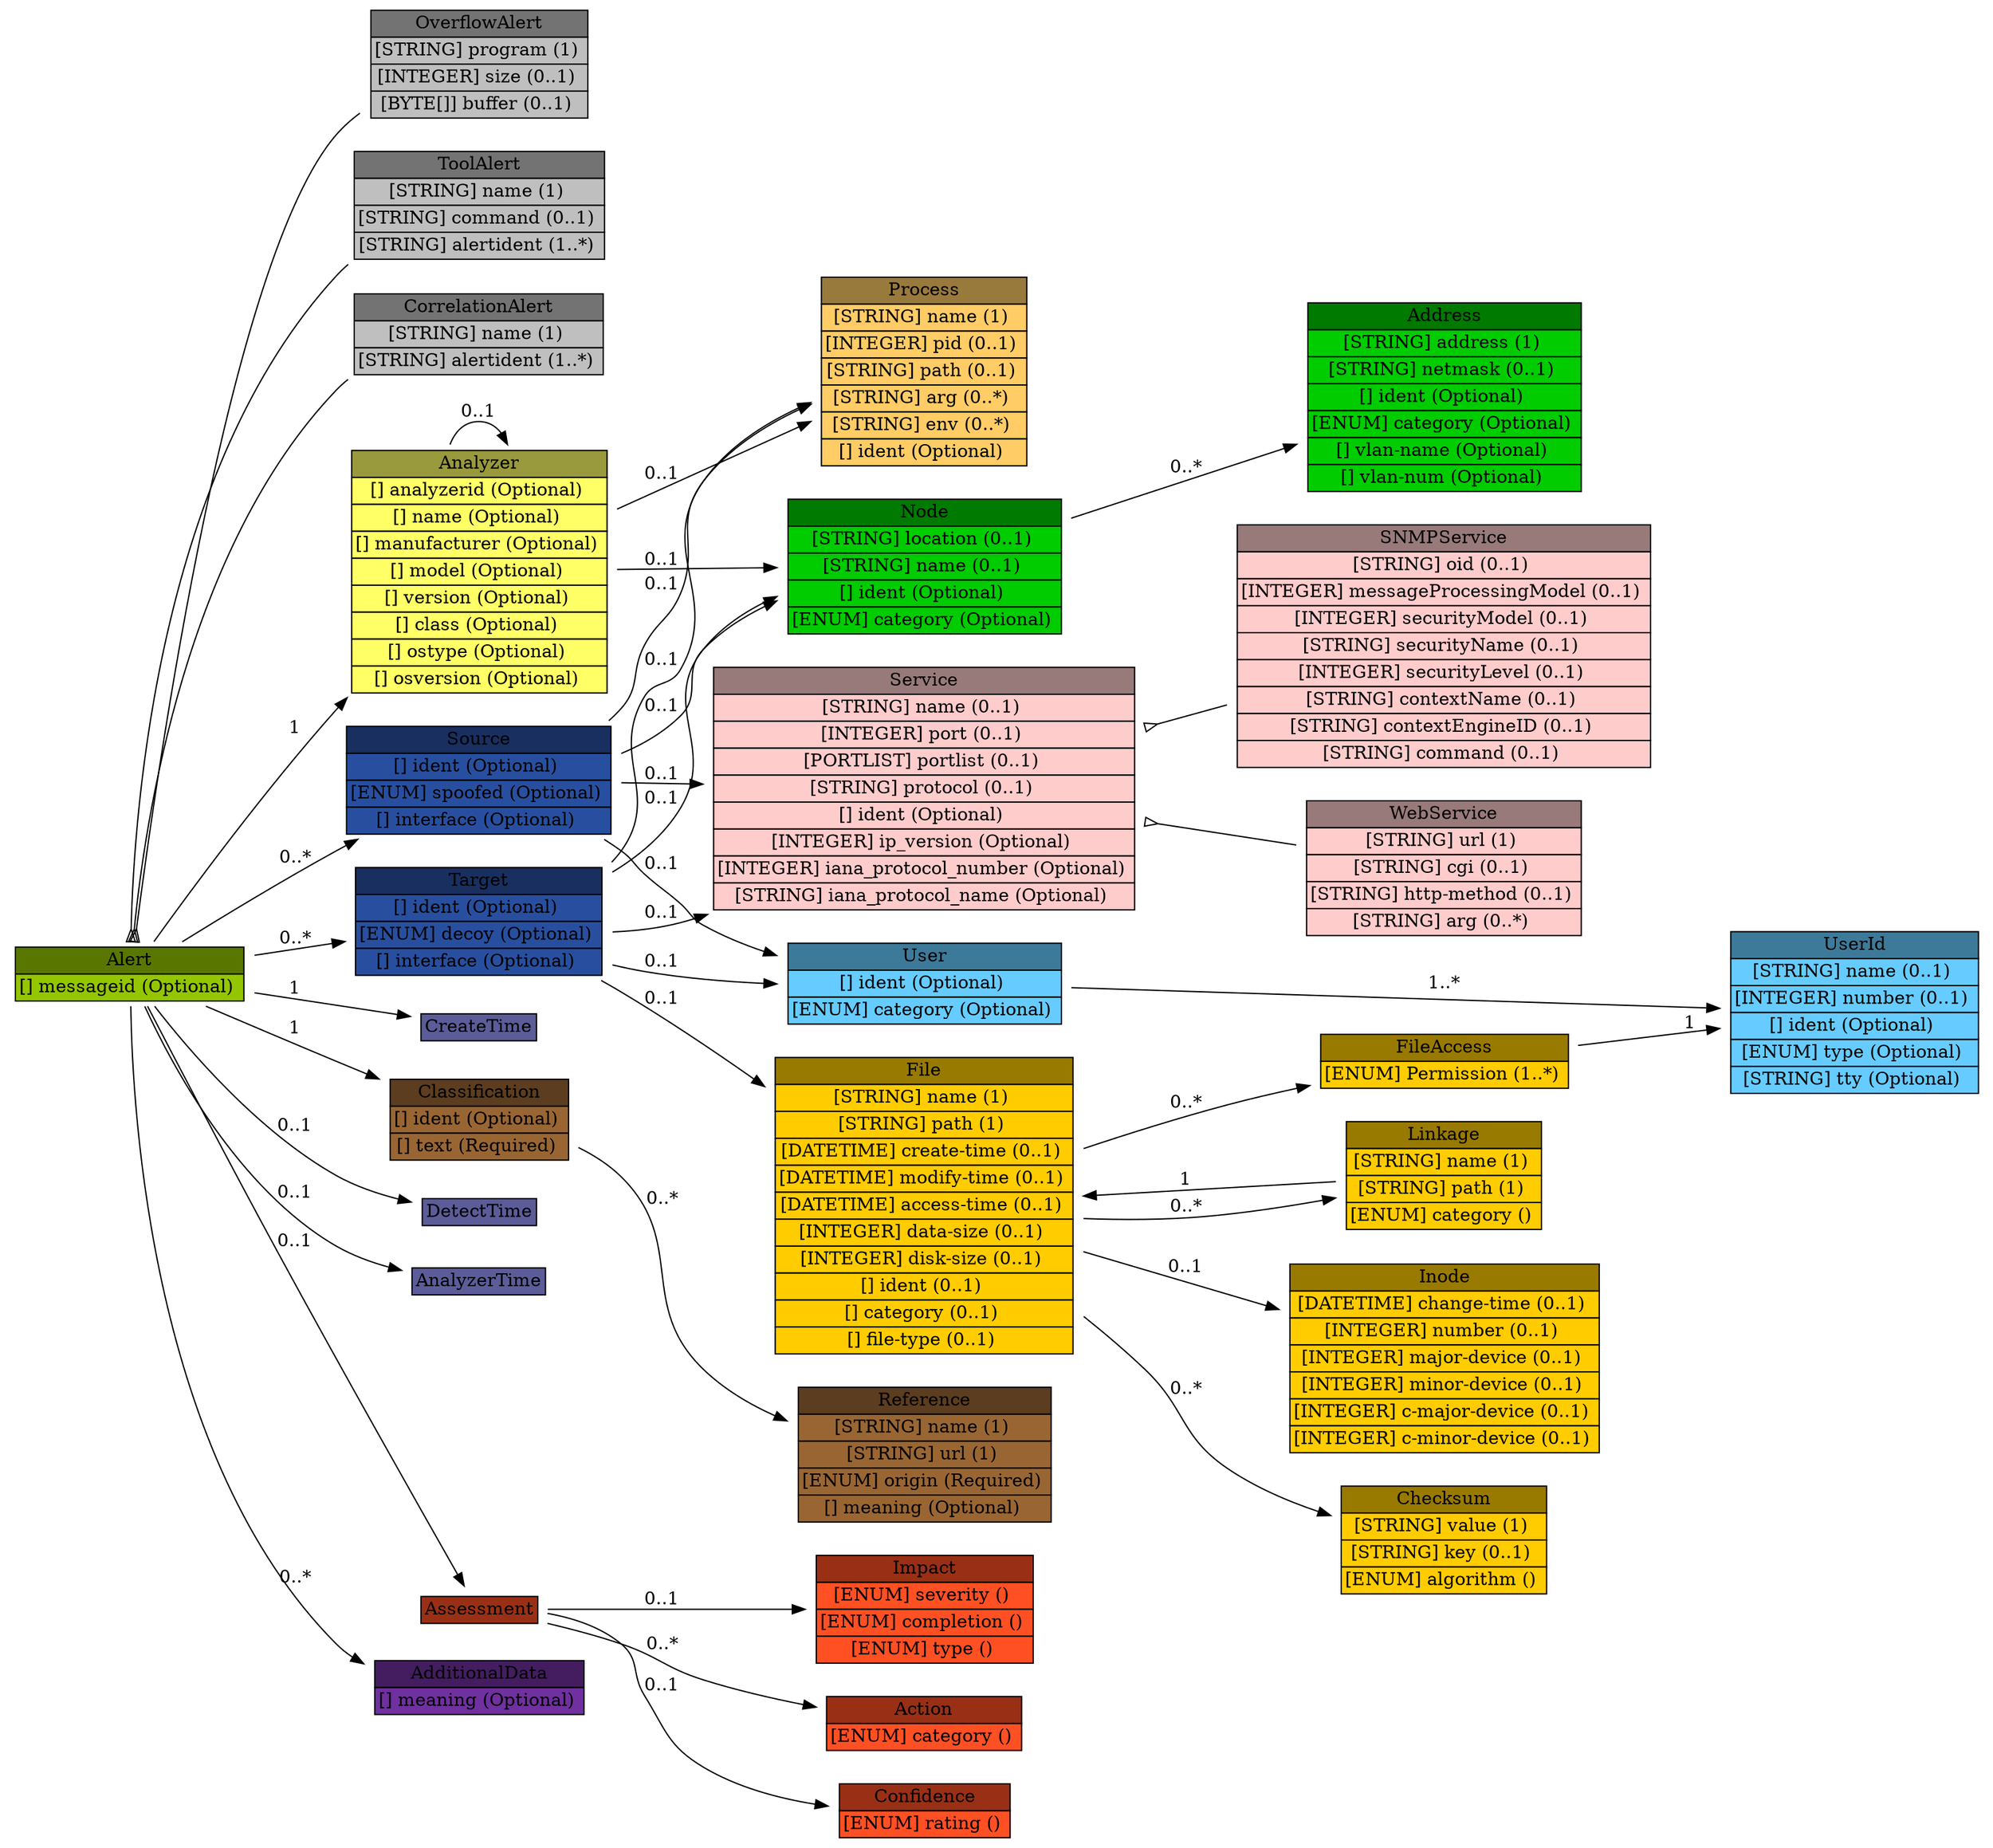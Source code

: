 digraph Alert {
	graph [rankdir=LR];
	node [label="\N"];
	graph [bb="0,0,1496,1376"];
	Alert [label=<<table BORDER="0" CELLBORDER="1" CELLSPACING="0"> <tr > <td BGCOLOR="#597700" HREF="#" TITLE="Generally, every time an analyzer detects an event that it has been configured to look for, it sends an Alert message to its manager(s). Depending on the analyzer, an Alert message may correspond to a single detected event or multiple detected events. Alerts occur asynchronously in response to outside events. ">Alert</td> </tr>" %<tr><td BGCOLOR="#94C600" HREF="#" TITLE="A unique identifier for the alert; see Section 3.2.9.">[] messageid (Optional) </td></tr>%</table>>, shape=plaintext, pos="94,637", width="2.6111", height="0.68056"];
	OverflowAlert [label=<<table BORDER="0" CELLBORDER="1" CELLSPACING="0"> <tr > <td BGCOLOR="#737373" HREF="#" TITLE="The OverflowAlert carries additional information related to buffer overflow attacks. It is intended to enable an analyzer to provide the details of the overflow attack itself. ">OverflowAlert</td> </tr>" %<tr><td BGCOLOR="#BFBFBF" HREF="#" TITLE="The program that the overflow attack attempted to run (NOTE: this is not the program that was attacked).">[STRING] program (1) </td></tr>%<tr><td BGCOLOR="#BFBFBF" HREF="#" TITLE="The size, in bytes, of the overflow (i.e., the number of bytes the attacker sent).">[INTEGER] size (0..1) </td></tr>%<tr><td BGCOLOR="#BFBFBF" HREF="#" TITLE="Some or all of the overflow data itself (dependent on how much the analyzer can capture).">[BYTE[]] buffer (0..1) </td></tr>%</table>>, shape=plaintext, pos="358,1332", width="2.4722", height="1.2361"];
	ToolAlert [label=<<table BORDER="0" CELLBORDER="1" CELLSPACING="0"> <tr > <td BGCOLOR="#737373" HREF="#" TITLE="The ToolAlert class carries additional information related to the use of attack tools or malevolent programs such as Trojan horses and can be used by the analyzer when it is able to identify these tools. It is intended to group one or more previously-sent alerts together, to say &quot;these alerts were all the result of someone using this tool&quot;. ">ToolAlert</td> </tr>" %<tr><td BGCOLOR="#BFBFBF" HREF="#" TITLE="The reason for grouping the alerts together, for example, the name of a particular tool.">[STRING] name (1) </td></tr>%<tr><td BGCOLOR="#BFBFBF" HREF="#" TITLE="The command or operation that the tool was asked to perform, for example, a BackOrifice ping.">[STRING] command (0..1) </td></tr>%<tr><td BGCOLOR="#BFBFBF" HREF="#" TITLE="The list of alert identifiers that are related to this alert.  Because alert identifiers are only unique across the alerts sent by a single analyzer, the optional &quot;analyzerid&quot; attribute of &quot;alertident&quot; should be used to identify the analyzer that a particular alert came from.  If the &quot;analyzerid&quot; is not provided, the alert is assumed to have come from the same analyzer that is sending the ToolAlert.">[STRING] alertident (1..*) </td></tr>%</table>>, shape=plaintext, pos="358,1226", width="2.8333", height="1.2361"];
	CorrelationAlert [label=<<table BORDER="0" CELLBORDER="1" CELLSPACING="0"> <tr > <td BGCOLOR="#737373" HREF="#" TITLE="The CorrelationAlert class carries additional information related to the correlation of alert information. It is intended to group one or more previously-sent alerts together, to say &quot;these alerts are all related&quot;. ">CorrelationAlert</td> </tr>" %<tr><td BGCOLOR="#BFBFBF" HREF="#" TITLE="The reason for grouping the alerts together, for example, a particular correlation method.">[STRING] name (1) </td></tr>%<tr><td BGCOLOR="#BFBFBF" HREF="#" TITLE="The list of alert identifiers that are related to this alert.  Because alert identifiers are only unique across the alerts sent by a single analyzer, the optional &quot;analyzerid&quot; attribute of &quot;alertident&quot; should be used to identify the analyzer that a particular alert came from.  If the &quot;analyzerid&quot; is not provided, the alert is assumed to have come from the same analyzer that is sending the CorrelationAlert.">[STRING] alertident (1..*) </td></tr>%</table>>, shape=plaintext, pos="358,1130", width="2.8333", height="0.95833"];
	Analyzer [label=<<table BORDER="0" CELLBORDER="1" CELLSPACING="0"> <tr > <td BGCOLOR="#99993d" HREF="#" TITLE="The Analyzer class identifies the analyzer from which the Alert or Heartbeat message originates. Only one analyzer may be encoded for each alert or heartbeat, and that MUST be the analyzer at which the alert or heartbeat originated. Although the IDMEF data model does not prevent the use of hierarchical intrusion detection systems (where alerts get relayed up the tree), it does not provide any way to record the identity of the &quot;relay&quot; analyzers along the path from the originating analyzer to the manager that ultimately receives the alert. ">Analyzer</td> </tr>" %<tr><td BGCOLOR="#FFFF66" HREF="#" TITLE="(but see below).  A unique identifier for the analyzer; see Section 3.2.9.">[] analyzerid (Optional) </td></tr>%<tr><td BGCOLOR="#FFFF66" HREF="#" TITLE="An explicit name for the analyzer that may be easier to understand than the analyzerid.">[] name (Optional) </td></tr>%<tr><td BGCOLOR="#FFFF66" HREF="#" TITLE="The manufacturer of the analyzer software and/or hardware.">[] manufacturer (Optional) </td></tr>%<tr><td BGCOLOR="#FFFF66" HREF="#" TITLE="The model name/number of the analyzer software and/or hardware.">[] model (Optional) </td></tr>%<tr><td BGCOLOR="#FFFF66" HREF="#" TITLE="The version number of the analyzer software and/or hardware.">[] version (Optional) </td></tr>%<tr><td BGCOLOR="#FFFF66" HREF="#" TITLE="The class of analyzer software and/or hardware.">[] class (Optional) </td></tr>%<tr><td BGCOLOR="#FFFF66" HREF="#" TITLE="Operating system name.  On POSIX 1003.1 compliant systems, this is the value returned in utsname.sysname by the uname() system call, or the output of the &quot;uname -s&quot; command.">[] ostype (Optional) </td></tr>%<tr><td BGCOLOR="#FFFF66" HREF="#" TITLE="Operating system version.  On POSIX 1003.1 compliant systems, this is the value returned in utsname.release by the uname() system call, or the output of the &quot;uname -r&quot; command.">[] osversion (Optional) </td></tr>%</table>>, shape=plaintext, pos="358,949", width="2.9167", height="2.625"];
	"Node" [label=<<table BORDER="0" CELLBORDER="1" CELLSPACING="0"> <tr > <td BGCOLOR="#007a00" HREF="#" TITLE="The Node class is used to identify hosts and other network devices (routers, switches, etc.). ">Node</td> </tr>" %<tr><td BGCOLOR="#00CC00" HREF="#" TITLE="The location of the equipment.">[STRING] location (0..1) </td></tr>%<tr><td BGCOLOR="#00CC00" HREF="#" TITLE="The name of the equipment.  This information MUST be provided if no Address information is given.">[STRING] name (0..1) </td></tr>%<tr><td BGCOLOR="#00CC00" HREF="#" TITLE="A unique identifier for the node; see Section 3.2.9.">[] ident (Optional) </td></tr>%<tr><td BGCOLOR="#00CC00" HREF="#" TITLE="The &quot;domain&quot; from which the name information was obtained, if relevant.  The permitted values for this attribute are shown in the table below.  The default value is &quot;unknown&quot;. (See also Section 10 for extensions to the table.)">[ENUM] category (Optional) </td></tr>%</table>>, shape=plaintext, pos="695,956", width="3.0278", height="1.5139"];
	Address [label=<<table BORDER="0" CELLBORDER="1" CELLSPACING="0"> <tr > <td BGCOLOR="#007a00" HREF="#" TITLE="The Address class is used to represent network, hardware, and application addresses. ">Address</td> </tr>" %<tr><td BGCOLOR="#00CC00" HREF="#" TITLE="The address information.  The format of this data is governed by the category attribute.">[STRING] address (1) </td></tr>%<tr><td BGCOLOR="#00CC00" HREF="#" TITLE="The network mask for the address, if appropriate.">[STRING] netmask (0..1) </td></tr>%<tr><td BGCOLOR="#00CC00" HREF="#" TITLE="A unique identifier for the address; see Section 3.2.9.">[] ident (Optional) </td></tr>%<tr><td BGCOLOR="#00CC00" HREF="#" TITLE="The type of address represented.  The permitted values for this attribute are shown below.  The default value is &quot;unknown&quot;.  (See also Section 10.)">[ENUM] category (Optional) </td></tr>%<tr><td BGCOLOR="#00CC00" HREF="#" TITLE="The name of the Virtual LAN to which the address belongs.">[] vlan-name (Optional) </td></tr>%<tr><td BGCOLOR="#00CC00" HREF="#" TITLE="The number of the Virtual LAN to which the address belongs.">[] vlan-num (Optional) </td></tr>%</table>>, shape=plaintext, pos="1087,1085", width="3.0278", height="2.0694"];
	Process [label=<<table BORDER="0" CELLBORDER="1" CELLSPACING="0"> <tr > <td BGCOLOR="#997a3d" HREF="#" TITLE="The Process class is used to describe processes being executed on sources, targets, and analyzers. ">Process</td> </tr>" %<tr><td BGCOLOR="#FFCC66" HREF="#" TITLE="The name of the program being executed. This is a short name; path and argument information are provided elsewhere.">[STRING] name (1) </td></tr>%<tr><td BGCOLOR="#FFCC66" HREF="#" TITLE="The process identifier of the process.">[INTEGER] pid (0..1) </td></tr>%<tr><td BGCOLOR="#FFCC66" HREF="#" TITLE="The full path of the program being executed.">[STRING] path (0..1) </td></tr>%<tr><td BGCOLOR="#FFCC66" HREF="#" TITLE="A command-line argument to the program. Multiple arguments may be specified (they are assumed to have occurred in the same order they are provided) with multiple uses of arg.">[STRING] arg (0..*) </td></tr>%<tr><td BGCOLOR="#FFCC66" HREF="#" TITLE="An environment string associated with the process; generally of the format &quot;VARIABLE=value&quot;.  Multiple environment strings may be specified with multiple uses of env.">[STRING] env (0..*) </td></tr>%<tr><td BGCOLOR="#FFCC66" HREF="#" TITLE="A unique identifier for the process; see Section 3.2.9.">[] ident (Optional) </td></tr>%</table>>, shape=plaintext, pos="695,1102", width="2.3611", height="2.0694"];
	CreateTime [label=<<table BORDER="0" CELLBORDER="1" CELLSPACING="0"> <tr > <td BGCOLOR="#5c5c99" HREF="#" TITLE="The CreateTime class is used to indicate the date and time the alert or heartbeat was created by the analyzer. ">CreateTime</td> </tr>" %</table>>, shape=plaintext, pos="358,607", width="1.4167", height="0.5"];
	Classification [label=<<table BORDER="0" CELLBORDER="1" CELLSPACING="0"> <tr > <td BGCOLOR="#5c3d1f" HREF="#" TITLE="The Classification class provides the &quot;name&quot; of an alert, or other information allowing the manager to determine what it is. This name is chosen by the alert provider. ">Classification</td> </tr>" %<tr><td BGCOLOR="#996633" HREF="#" TITLE="A unique identifier for this classification; see Section 3.2.9.">[] ident (Optional) </td></tr>%<tr><td BGCOLOR="#996633" HREF="#" TITLE="A vendor-provided string identifying the Alert message.">[] text (Required) </td></tr>%</table>>, shape=plaintext, pos="358,537", width="2.1111", height="0.95833"];
	Reference [label=<<table BORDER="0" CELLBORDER="1" CELLSPACING="0"> <tr > <td BGCOLOR="#5c3d1f" HREF="#" TITLE="The Reference class provides the &quot;name&quot; of an alert, or other information allowing the manager to determine what it is. ">Reference</td> </tr>" %<tr><td BGCOLOR="#996633" HREF="#" TITLE="The name of the alert, from one of the origins listed below.">[STRING] name (1) </td></tr>%<tr><td BGCOLOR="#996633" HREF="#" TITLE="A URL at which the manager (or the human operator of the manager) can find additional information about the alert.  The document pointed to by the URL may include an in-depth description of the attack, appropriate countermeasures, or other information deemed relevant by the vendor.">[STRING] url (1) </td></tr>%<tr><td BGCOLOR="#996633" HREF="#" TITLE="The source from which the name of the alert originates. The permitted values for this attribute are shown below.  The default value is &quot;unknown&quot;.  (See also Section 10.)">[ENUM] origin (Required) </td></tr>%<tr><td BGCOLOR="#996633" HREF="#" TITLE="The meaning of the reference, as understood by the alert provider.  This field is only valid if the value of the &lt;origin&gt; attribute is set to &quot;vendor-specific&quot; or &quot;user-specific&quot;.">[] meaning (Optional) </td></tr>%</table>>, shape=plaintext, pos="695,292", width="2.7778", height="1.5139"];
	DetectTime [label=<<table BORDER="0" CELLBORDER="1" CELLSPACING="0"> <tr > <td BGCOLOR="#5c5c99" HREF="#" TITLE="The DetectTime class is used to indicate the date and time that the event(s) producing an alert was detected by the analyzer. In the case of more than one event, it is the time that the first event was detected. (This may or may not be the same time as CreateTime; analyzers are not required to send alerts immediately upon detection). ">DetectTime</td> </tr>" %</table>>, shape=plaintext, pos="358,467", width="1.4167", height="0.5"];
	AnalyzerTime [label=<<table BORDER="0" CELLBORDER="1" CELLSPACING="0"> <tr > <td BGCOLOR="#5c5c99" HREF="#" TITLE="The AnalyzerTime class is used to indicate the current date and time on the analyzer. Its values should be filled in as late as possible in the message transmission process, ideally immediately before placing the message &quot;on the wire&quot;. ">AnalyzerTime</td> </tr>" %</table>>, shape=plaintext, pos="358,413", width="1.6389", height="0.5"];
	Source [label=<<table BORDER="0" CELLBORDER="1" CELLSPACING="0"> <tr > <td BGCOLOR="#182f5f" HREF="#" TITLE="The Source class contains information about the possible source(s) of the event(s) that generated an alert. An event may have more than one source (e.g., in a distributed denial-of-service attack). ">Source</td> </tr>" %<tr><td BGCOLOR="#284F9F" HREF="#" TITLE="A unique identifier for this source; see Section 3.2.9.">[] ident (Optional) </td></tr>%<tr><td BGCOLOR="#284F9F" HREF="#" TITLE="An indication of whether the source is, as far as the analyzer can determine, a spoofed address used for hiding the real origin of the attack.  The permitted values for this attribute are shown below.  The default value is &quot;unknown&quot;.  (See also Section 10.)">[ENUM] spoofed (Optional) </td></tr>%<tr><td BGCOLOR="#284F9F" HREF="#" TITLE="May be used by a network-based analyzer with multiple interfaces to indicate which interface this source was seen on.">[] interface (Optional) </td></tr>%</table>>, shape=plaintext, pos="358,793", width="2.9167", height="1.2361"];
	User [label=<<table BORDER="0" CELLBORDER="1" CELLSPACING="0"> <tr > <td BGCOLOR="#3d7a99" HREF="#" TITLE="The User class is used to describe users. It is primarily used as a &quot;container&quot; class for the UserId aggregate class, as shown in Figure 16. ">User</td> </tr>" %<tr><td BGCOLOR="#66CCFF" HREF="#" TITLE="A unique identifier for the user; see Section 3.2.9.">[] ident (Optional) </td></tr>%<tr><td BGCOLOR="#66CCFF" HREF="#" TITLE="The type of user represented.  The permitted values for this attribute are shown below.  The default value is &quot;unknown&quot;. (See also Section 10.)">[ENUM] category (Optional) </td></tr>%</table>>, shape=plaintext, pos="695,644", width="3.0278", height="0.95833"];
	UserId [label=<<table BORDER="0" CELLBORDER="1" CELLSPACING="0"> <tr > <td BGCOLOR="#3d7a99" HREF="#" TITLE="The UserId class provides specific information about a user. More than one UserId can be used within the User class to indicate attempts to transition from one user to another, or to provide complete information about a user&#39;s (or process&#39;) privileges. ">UserId</td> </tr>" %<tr><td BGCOLOR="#66CCFF" HREF="#" TITLE="A user or group name.">[STRING] name (0..1) </td></tr>%<tr><td BGCOLOR="#66CCFF" HREF="#" TITLE="A user or group number.">[INTEGER] number (0..1) </td></tr>%<tr><td BGCOLOR="#66CCFF" HREF="#" TITLE="A unique identifier for the user id, see Section 3.2.9.">[] ident (Optional) </td></tr>%<tr><td BGCOLOR="#66CCFF" HREF="#" TITLE="The type of user information represented.  The permitted values for this attribute are shown below.  The default value is &quot;original-user&quot;.  (See also Section 10.)">[ENUM] type (Optional) </td></tr>%<tr><td BGCOLOR="#66CCFF" HREF="#" TITLE="The tty the user is using.">[STRING] tty (Optional) </td></tr>%</table>>, shape=plaintext, pos="1395,621", width="2.7778", height="1.7917"];
	Service [label=<<table BORDER="0" CELLBORDER="1" CELLSPACING="0"> <tr > <td BGCOLOR="#997a7a" HREF="#" TITLE="The Service class describes network services on sources and targets. It can identify services by name, port, and protocol. When Service occurs as an aggregate class of Source, it is understood that the service is one from which activity of interest is originating; and that the service is &quot;attached&quot; to the Node, Process, and User information also contained in Source. Likewise, when Service occurs as an aggregate class of Target, it is understood that the service is one to which activity of interest is being directed; and that the service is &quot;attached&quot; to the Node, Process, and User information also contained in Target. If Service occurs in both Source and Target, then information in both locations should be the same. If information is the same in both locations and implementers wish to carry it in only one location, they should specify it as an aggregate of the Target class. ">Service</td> </tr>" %<tr><td BGCOLOR="#FFCCCC" HREF="#" TITLE="The name of the service.  Whenever possible, the name from the IANA list of well-known ports SHOULD be used.">[STRING] name (0..1) </td></tr>%<tr><td BGCOLOR="#FFCCCC" HREF="#" TITLE="The port number being used.">[INTEGER] port (0..1) </td></tr>%<tr><td BGCOLOR="#FFCCCC" HREF="#" TITLE="A list of port numbers being used; see Section 3.2.8 for formatting rules.  If a portlist is given, the iana_protocol_number and iana_protocol_name MUST apply to all the elements of the list.">[PORTLIST] portlist (0..1) </td></tr>%<tr><td BGCOLOR="#FFCCCC" HREF="#" TITLE="Additional information about the protocol being used.  The intent of the protocol field is to carry additional information related to the protocol being used when the &lt;Service&gt; attributes iana_protocol_number or/and iana_protocol_name are filed.">[STRING] protocol (0..1) </td></tr>%<tr><td BGCOLOR="#FFCCCC" HREF="#" TITLE="A unique identifier for the service; see Section 3.2.9.">[] ident (Optional) </td></tr>%<tr><td BGCOLOR="#FFCCCC" HREF="#" TITLE="The IP version number.">[INTEGER] ip_version (Optional) </td></tr>%<tr><td BGCOLOR="#FFCCCC" HREF="#" TITLE="The IANA protocol number.">[INTEGER] iana_protocol_number (Optional) </td></tr>%<tr><td BGCOLOR="#FFCCCC" HREF="#" TITLE="The IANA protocol name.">[STRING] iana_protocol_name (Optional) </td></tr>%</table>>, shape=plaintext, pos="695,790", width="4.6111", height="2.625"];
	WebService [label=<<table BORDER="0" CELLBORDER="1" CELLSPACING="0"> <tr > <td BGCOLOR="#997a7a" HREF="#" TITLE="The WebService class carries additional information related to web traffic. ">WebService</td> </tr>" %<tr><td BGCOLOR="#FFCCCC" HREF="#" TITLE="The URL in the request.">[STRING] url (1) </td></tr>%<tr><td BGCOLOR="#FFCCCC" HREF="#" TITLE="The CGI script in the request, without arguments.">[STRING] cgi (0..1) </td></tr>%<tr><td BGCOLOR="#FFCCCC" HREF="#" TITLE="The HTTP method (PUT, GET) used in the request.">[STRING] http-method (0..1) </td></tr>%<tr><td BGCOLOR="#FFCCCC" HREF="#" TITLE="The arguments to the CGI script.">[STRING] arg (0..*) </td></tr>%</table>>, shape=plaintext, pos="1087,733", width="3.1389", height="1.5139"];
	SNMPService [label=<<table BORDER="0" CELLBORDER="1" CELLSPACING="0"> <tr > <td BGCOLOR="#997a7a" HREF="#" TITLE="The SNMPService class carries additional information related to SNMP traffic. The aggregate classes composing SNMPService must be interpreted as described in RFC 3411 [15] and RFC 3584 [16]. ">SNMPService</td> </tr>" %<tr><td BGCOLOR="#FFCCCC" HREF="#" TITLE="The object identifier in the request.">[STRING] oid (0..1) </td></tr>%<tr><td BGCOLOR="#FFCCCC" HREF="#" TITLE="The SNMP version, typically 0 for SNMPv1, 1 for SNMPv2c, 2 for SNMPv2u and SNMPv2*, and 3 for SNMPv3; see RFC 3411 [15] Section 5 for appropriate values.">[INTEGER] messageProcessingModel (0..1) </td></tr>%<tr><td BGCOLOR="#FFCCCC" HREF="#" TITLE="The identification of the security model in use, typically 0 for any, 1 for SNMPv1, 2 for SNMPv2c, and 3 for USM; see RFC 3411 [15] Section 5 for appropriate values.">[INTEGER] securityModel (0..1) </td></tr>%<tr><td BGCOLOR="#FFCCCC" HREF="#" TITLE="The object&#39;s security name; see RFC 3411 [15] Section 3.2.2.">[STRING] securityName (0..1) </td></tr>%<tr><td BGCOLOR="#FFCCCC" HREF="#" TITLE="The security level of the SNMP request; see RFC 3411 [15] Section 3.4.3.">[INTEGER] securityLevel (0..1) </td></tr>%<tr><td BGCOLOR="#FFCCCC" HREF="#" TITLE="The object&#39;s context name; see RFC 3411 [15] Section 3.3.3.">[STRING] contextName (0..1) </td></tr>%<tr><td BGCOLOR="#FFCCCC" HREF="#" TITLE="The object&#39;s context engine identifier; see RFC 3411 [15] Section 3.3.2.">[STRING] contextEngineID (0..1) </td></tr>%<tr><td BGCOLOR="#FFCCCC" HREF="#" TITLE="The command sent to the SNMP server (GET, SET, etc.).">[STRING] command (0..1) </td></tr>%</table>>, shape=plaintext, pos="1087,899", width="4.4444", height="2.625"];
	Target [label=<<table BORDER="0" CELLBORDER="1" CELLSPACING="0"> <tr > <td BGCOLOR="#182f5f" HREF="#" TITLE="The Target class contains information about the possible target(s) of the event(s) that generated an alert. An event may have more than one target (e.g., in the case of a port sweep). ">Target</td> </tr>" %<tr><td BGCOLOR="#284F9F" HREF="#" TITLE="A unique identifier for this target, see Section 3.2.9.">[] ident (Optional) </td></tr>%<tr><td BGCOLOR="#284F9F" HREF="#" TITLE="An indication of whether the target is, as far as the analyzer can determine, a decoy.  The permitted values for this attribute are shown below.  The default value is &quot;unknown&quot;.  (See also Section 10.)">[ENUM] decoy (Optional) </td></tr>%<tr><td BGCOLOR="#284F9F" HREF="#" TITLE="May be used by a network-based analyzer with multiple interfaces to indicate which interface this target was seen on.">[] interface (Optional) </td></tr>%</table>>, shape=plaintext, pos="358,687", width="2.75", height="1.2361"];
	File [label=<<table BORDER="0" CELLBORDER="1" CELLSPACING="0"> <tr > <td BGCOLOR="#997a00" HREF="#" TITLE="The File class provides specific information about a file or other file-like object that has been created, deleted, or modified on the target. The description can provide either the file settings prior to the event or the file settings at the time of the event, as specified using the &quot;category&quot; attribute. ">File</td> </tr>" %<tr><td BGCOLOR="#FFCC00" HREF="#" TITLE="The name of the file to which the alert applies, not including the path to the file.">[STRING] name (1) </td></tr>%<tr><td BGCOLOR="#FFCC00" HREF="#" TITLE="The full path to the file, including the name.  The path name should be represented in as &quot;universal&quot; a manner as possible, to facilitate processing of the alert.">[STRING] path (1) </td></tr>%<tr><td BGCOLOR="#FFCC00" HREF="#" TITLE="Time the file was created.  Note that this is *not* the Unix &quot;st_ctime&quot; file attribute (which is not file creation time).  The Unix &quot;st_ctime&quot; attribute is contained in the &quot;Inode&quot; class.">[DATETIME] create-time (0..1) </td></tr>%<tr><td BGCOLOR="#FFCC00" HREF="#" TITLE="Time the file was last modified.">[DATETIME] modify-time (0..1) </td></tr>%<tr><td BGCOLOR="#FFCC00" HREF="#" TITLE="Time the file was last accessed.">[DATETIME] access-time (0..1) </td></tr>%<tr><td BGCOLOR="#FFCC00" HREF="#" TITLE="The size of the data, in bytes.  Typically what is meant when referring to file size.  On Unix UFS file systems, this value corresponds to stat.st_size.  On Windows NTFS, this value corresponds to Valid Data Length (VDL).">[INTEGER] data-size (0..1) </td></tr>%<tr><td BGCOLOR="#FFCC00" HREF="#" TITLE="The physical space on disk consumed by the file, in bytes.  On Unix UFS file systems, this value corresponds to 512 * stat.st_blocks.  On Windows NTFS, this value corresponds to End of File (EOF).">[INTEGER] disk-size (0..1) </td></tr>%<tr><td BGCOLOR="#FFCC00" HREF="#" TITLE="A unique identifier for this file; see Section 3.2.9.">[] ident (0..1) </td></tr>%<tr><td BGCOLOR="#FFCC00" HREF="#" TITLE="The type of file system the file resides on.  This attribute governs how path names and other attributes are interpreted.">[] category (0..1) </td></tr>%<tr><td BGCOLOR="#FFCC00" HREF="#" TITLE="The type of file, as a mime-type.">[] file-type (0..1) </td></tr>%</table>>, shape=plaintext, pos="695,478", width="3.3333", height="3.1806"];
	FileAccess [label=<<table BORDER="0" CELLBORDER="1" CELLSPACING="0"> <tr > <td BGCOLOR="#997a00" HREF="#" TITLE="The FileAccess class represents the access permissions on a file. The representation is intended to be useful across operating systems. ">FileAccess</td> </tr>" %<tr><td BGCOLOR="#FFCC00" HREF="#" TITLE="Level of access allowed.  The permitted values are shown below.  There is no default value.  (See also Section 10.)">[ENUM] Permission (1..*) </td></tr>%</table>>, shape=plaintext, pos="1087,584", width="2.75", height="0.68056"];
	Linkage [label=<<table BORDER="0" CELLBORDER="1" CELLSPACING="0"> <tr > <td BGCOLOR="#997a00" HREF="#" TITLE="The Linkage class represents file system connections between the file described in the &lt;File&gt; element and other objects in the file system. For example, if the &lt;File&gt; element is a symbolic link or shortcut, then the &lt;Linkage&gt; element should contain the name of the object the link points to. Further information can be provided about the object in the &lt;Linkage&gt; element with another &lt;File&gt; element, if appropriate. ">Linkage</td> </tr>" %<tr><td BGCOLOR="#FFCC00" HREF="#" TITLE="The name of the file system object, not including the path.">[STRING] name (1) </td></tr>%<tr><td BGCOLOR="#FFCC00" HREF="#" TITLE="The full path to the file system object, including the name.  The path name should be represented in as &quot;universal&quot; a manner as possible, to facilitate processing of the alert.">[STRING] path (1) </td></tr>%<tr><td BGCOLOR="#FFCC00" HREF="#" TITLE="Section 10.)">[ENUM] category () </td></tr>%</table>>, shape=plaintext, pos="1087,498", width="2.2222", height="1.2361"];
	Inode [label=<<table BORDER="0" CELLBORDER="1" CELLSPACING="0"> <tr > <td BGCOLOR="#997a00" HREF="#" TITLE="The Inode class is used to represent the additional information contained in a Unix file system i-node. ">Inode</td> </tr>" %<tr><td BGCOLOR="#FFCC00" HREF="#" TITLE="The time of the last inode change, given by the st_ctime element of &quot;struct stat&quot;.">[DATETIME] change-time (0..1) </td></tr>%<tr><td BGCOLOR="#FFCC00" HREF="#" TITLE="The inode number.">[INTEGER] number (0..1) </td></tr>%<tr><td BGCOLOR="#FFCC00" HREF="#" TITLE="The major device number of the device the file resides on.">[INTEGER] major-device (0..1) </td></tr>%<tr><td BGCOLOR="#FFCC00" HREF="#" TITLE="The minor device number of the device the file resides on.">[INTEGER] minor-device (0..1) </td></tr>%<tr><td BGCOLOR="#FFCC00" HREF="#" TITLE="The major device of the file itself, if it is a character special device.">[INTEGER] c-major-device (0..1) </td></tr>%<tr><td BGCOLOR="#FFCC00" HREF="#" TITLE="The minor device of the file itself, if it is a character special device.">[INTEGER] c-minor-device (0..1) </td></tr>%</table>>, shape=plaintext, pos="1087,362", width="3.4444", height="2.0694"];
	Checksum [label=<<table BORDER="0" CELLBORDER="1" CELLSPACING="0"> <tr > <td BGCOLOR="#997a00" HREF="#" TITLE="The Checksum class represents checksum information associated with the file. This checksum information can be provided by file integrity checkers, among others. ">Checksum</td> </tr>" %<tr><td BGCOLOR="#FFCC00" HREF="#" TITLE="The value of the checksum.">[STRING] value (1) </td></tr>%<tr><td BGCOLOR="#FFCC00" HREF="#" TITLE="The key to the checksum, if appropriate.">[STRING] key (0..1) </td></tr>%<tr><td BGCOLOR="#FFCC00" HREF="#" TITLE="default value.  (See also Section 10.)">[ENUM] algorithm () </td></tr>%</table>>, shape=plaintext, pos="1087,226", width="2.3056", height="1.2361"];
	Assessment [label=<<table BORDER="0" CELLBORDER="1" CELLSPACING="0"> <tr > <td BGCOLOR="#993016" HREF="#" TITLE="The Assessment class is used to provide the analyzer&#39;s assessment of an event -- its impact, actions taken in response, and confidence. ">Assessment</td> </tr>" %</table>>, shape=plaintext, pos="358,176", width="1.4444", height="0.5"];
	Impact [label=<<table BORDER="0" CELLBORDER="1" CELLSPACING="0"> <tr > <td BGCOLOR="#993016" HREF="#" TITLE="The Impact class is used to provide the analyzer&#39;s assessment of the impact of the event on the target(s). It is represented in the IDMEF DTD as follows: ">Impact</td> </tr>" %<tr><td BGCOLOR="#FF5024" HREF="#" TITLE="Section 10.)">[ENUM] severity () </td></tr>%<tr><td BGCOLOR="#FF5024" HREF="#" TITLE="Section 10.)">[ENUM] completion () </td></tr>%<tr><td BGCOLOR="#FF5024" HREF="#" TITLE="value is &quot;other&quot;.  (See also Section 10.)">[ENUM] type () </td></tr>%</table>>, shape=plaintext, pos="695,176", width="2.4167", height="1.2361"];
	Action [label=<<table BORDER="0" CELLBORDER="1" CELLSPACING="0"> <tr > <td BGCOLOR="#993016" HREF="#" TITLE="The Action class is used to describe any actions taken by the analyzer in response to the event. Is is represented in the IDMEF DTD as follows: ">Action</td> </tr>" %<tr><td BGCOLOR="#FF5024" HREF="#" TITLE="The default value is &quot;other&quot;.  (See also Section 10.)">[ENUM] category () </td></tr>%</table>>, shape=plaintext, pos="695,90", width="2.2222", height="0.68056"];
	Confidence [label=<<table BORDER="0" CELLBORDER="1" CELLSPACING="0"> <tr > <td BGCOLOR="#993016" HREF="#" TITLE="The Confidence class is used to represent the analyzer&#39;s best estimate of the validity of its analysis. It is represented in the IDMEF DTD as follows: ">Confidence</td> </tr>" %<tr><td BGCOLOR="#FF5024" HREF="#" TITLE="also Section 10.)">[ENUM] rating () </td></tr>%</table>>, shape=plaintext, pos="695,24", width="1.9444", height="0.68056"];
	AdditionalData [label=<<table BORDER="0" CELLBORDER="1" CELLSPACING="0"> <tr > <td BGCOLOR="#431d60" HREF="#" TITLE="The AdditionalData class is used to provide information that cannot be represented by the data model. AdditionalData can be used to provide atomic data (integers, strings, etc.) in cases where only small amounts of additional information need to be sent; it can also be used to extend the data model and the DTD to support the transmission of complex data (such as packet headers). Detailed instructions for extending the data model and the DTD are provided in Section 5. ">AdditionalData</td> </tr>" %<tr><td BGCOLOR="#7030A0" HREF="#" TITLE="A string describing the meaning of the element content. These values will be vendor/implementation dependent; the method for ensuring that managers understand the strings sent by analyzers is outside the scope of this specification.  A list of acceptable meaning keywords is not within the scope of the document, although later versions may undertake to establish such a list.">[] meaning (Optional) </td></tr>%</table>>, shape=plaintext, pos="358,116", width="2.4444", height="0.68056"];
	Alert -> OverflowAlert [dir=back, arrowtail=invempty, pos="s,97.014,661.05 98.319,671.04 114,789.9 171.29,1184.4 252,1279 256.81,1284.6 262.36,1289.7 268.35,1294.3"];
	Alert -> ToolAlert [dir=back, arrowtail=invempty, pos="s,98.187,661.18 100.01,671.33 119.18,777.42 181.79,1097.4 252,1173 254.8,1176 257.81,1178.9 260.98,1181.6"];
	Alert -> CorrelationAlert [dir=back, arrowtail=invempty, pos="s,95.663,661.05 96.587,671.12 104.59,753.46 135.96,965.29 252,1087 255.01,1090.2 258.29,1093.1 261.77,1095.8"];
	"Node" -> Address [label="0..*", pos="e,977.31,1048.9 804.72,992.11 855.46,1008.8 915.85,1028.7 967.73,1045.7", lp="894,1032.5"];
	Analyzer -> "Node" [label="0..1", pos="e,585.32,953.72 463.24,951.19 498.72,951.92 538.58,952.75 575.11,953.51", lp="496,960.5"];
	Analyzer -> Process [label="0..1", pos="e,609.44,1063.2 463.24,996.78 507.05,1016.7 557.54,1039.6 600.18,1059", lp="496,1024.5"];
	Analyzer -> Analyzer [label="0..1", pos="e,379.93,1043.4 336.07,1043.4 340.18,1054.1 347.49,1061 358,1061 365.23,1061 370.94,1057.7 375.14,1052.2", lp="358,1069.5"];
	Alert -> Analyzer [label=1, pos="e,260.09,854.98 110.42,661.11 137.96,700.99 195.99,782.59 252,846 252.41,846.47 252.82,846.93 253.24,847.4", lp="220,832.5"];
	Alert -> CreateTime [label=1, pos="e,306.48,612.86 188.19,626.3 224.14,622.21 264.16,617.66 296.33,614.01", lp="220,632.5"];
	Classification -> Reference [label="0..*", pos="e,594.63,315.58 434.11,514.45 444.98,508.96 455.38,502.23 464,494 513.19,447.03 478.24,401.36 528,355 544.22,339.89 564.42,328.3\
 585.1,319.45", lp="496,477.5"];
	Alert -> Classification [label=1, pos="e,281.83,565.85 157.57,612.92 192.03,599.87 235.09,583.56 272.46,569.4", lp="220,601.5"];
	Alert -> DetectTime [label="0..1", pos="e,306.26,474.92 113.84,612.85 141.46,580.83 194.62,524.79 252,494 265.66,486.67 281.38,481.27 296.47,477.31", lp="220,531.5"];
	Alert -> AnalyzerTime [label="0..1", pos="e,298.96,422.25 105.44,612.94 127.25,570.02 179.19,480.91 252,440 263.41,433.59 276.36,428.67 289.2,424.91", lp="220,481.5"];
	Source -> "Node" [label="0..1", pos="e,585.18,930.3 463.66,812.18 480.71,819.05 497.01,828.36 510,841 527.53,858.06 510.95,875.47 528,893 541.43,906.81 558.19,917.62\
 575.86,926.09", lp="496,849.5"];
	User -> UserId [label="1..*", pos="e,1294.4,626.22 804.52,641.49 921.33,638.64 1111.8,633.54 1276,627 1278.7,626.89 1281.5,626.78 1284.2,626.66", lp="1087,647.5"];
	Source -> User [label="0..1", pos="e,585.06,665.87 451.07,748.9 455.53,746.03 459.87,743.06 464,740 473.34,733.07 473.29,728.71 482,721 491.52,712.58 516.52,692.46\
 528,687 542.91,679.9 559.16,673.86 575.46,668.76", lp="496,729.5"];
	Source -> Process [label="0..1", pos="e,609.1,1076.8 455.24,837.19 458.35,839.97 461.29,842.91 464,846 480.13,864.38 469.72,876.85 482,898 491.49,914.34 501.62,913.06\
 510,930 527.89,966.18 503.43,986.98 528,1019 546.16,1042.7 572.88,1060 599.65,1072.6", lp="496,938.5"];
	Service -> WebService [dir=back, arrowtail=invempty, pos="s,861.53,765.79 871.76,764.3 906.41,759.26 941.87,754.1 973.75,749.47"];
	Service -> SNMPService [dir=back, arrowtail=invempty, pos="s,861.53,836.3 871.37,839.04 889.68,844.13 908.22,849.29 926.35,854.33"];
	Source -> Service [label="0..1", pos="e,528.25,791.48 463.7,792.06 481.13,791.9 499.6,791.74 518.21,791.57", lp="496,799.5"];
	Alert -> Source [label="0..*", pos="e,267.98,748.89 128.43,661.08 159.96,682.74 208.26,714.91 252,740 254.26,741.3 256.56,742.6 258.89,743.9", lp="220,735.5"];
	Target -> "Node" [label="0..1", pos="e,585.32,933.57 457.15,722.47 477.83,734.43 497.2,749.99 510,770 539.77,816.54 493.36,849.96 528,893 540.69,908.77 557.77,920.59\
 576.19,929.45", lp="496,778.5"];
	Target -> User [label="0..1", pos="e,585.44,634.47 457.31,646.71 465.56,644.42 473.86,642.46 482,641 511.92,635.63 544.59,634.02 575.16,634.3", lp="496,649.5"];
	Target -> Process [label="0..1", pos="e,609.35,1078.2 456.42,731.04 459.16,733.86 461.7,736.84 464,740 495.22,782.89 453.69,813.14 482,858 490.03,870.72 502.13,864.18\
 510,877 543.27,931.22 491.15,967.14 528,1019 545.61,1043.8 572.76,1061.5 600.09,1074.1", lp="496,885.5"];
	Target -> Service [label="0..1", pos="e,544.59,695.94 457.11,674.41 474.94,674.59 493.18,676.41 510,681 516.75,682.84 525.49,686.48 535.49,691.35", lp="496,689.5"];
	FileAccess -> UserId [label=1, pos="e,1294.5,608.92 1186.6,595.96 1217.7,599.71 1252.3,603.86 1284.2,607.69", lp="1271,614.5"];
	File -> FileAccess [label="0..*", pos="e,987.43,565.28 815.1,518.56 850.59,529.83 889.67,541.56 926,551 942.51,555.29 960.08,559.37 977.33,563.11", lp="894,554.5"];
	Linkage -> File [label=1, pos="e,815.01,484.12 1006.8,493.91 954.61,491.25 885.33,487.71 825.32,484.65", lp="894,497.5"];
	File -> Linkage [label="0..*", pos="e,1006.7,481.08 815.07,466.03 845.42,464.59 877.93,464.42 908,467 937.09,469.5 968.55,474.25 996.87,479.29", lp="894,475.5"];
	File -> Inode [label="0..1", pos="e,962.72,398.78 815.01,442.49 858.63,429.58 908.2,414.91 952.95,401.67", lp="894,428.5"];
	File -> Checksum [label="0..*", pos="e,1004,243.82 815.02,394.98 831.31,382.18 847.42,368.66 862,355 894.22,324.81 889.42,303.73 926,279 946.46,265.17 970.81,254.71 \
994.31,246.9", lp="894,342.5"];
	Target -> File [label="0..1", pos="e,574.92,551.01 450.33,642.95 455.03,640.06 459.62,637.07 464,634 473.02,627.69 473.36,623.81 482,617 508.43,596.16 538.01,575.41\
 566.52,556.54", lp="496,625.5"];
	Alert -> Target [label="0..*", pos="e,258.93,668.24 188.19,654.84 207.92,658.58 228.87,662.54 249.08,666.37", lp="220,672.5"];
	Assessment -> Impact [label="0..1", pos="e,607.34,176 410.66,176 460.46,176 536.43,176 597.32,176", lp="496,184.5"];
	Assessment -> Action [label="0..*", pos="e,614.82,102.64 410.71,164.08 427.85,159.81 446.86,154.63 464,149 493.17,139.41 498.58,131.79 528,123 552.62,115.64 579.79,109.47\
 604.92,104.54", lp="496,150.5"];
	Assessment -> Confidence [label="0..1", pos="e,624.42,27.777 410.55,172.02 429.13,168.34 449.1,161.52 464,149 478.93,136.46 471.42,125.38 482,109 498.74,83.082 501.24,72.354\
 528,57 554.03,42.069 585.68,33.791 614.4,29.237", lp="496,117.5"];
	Alert -> Assessment [label="0..1", pos="e,347.13,194.04 107.06,612.82 127.73,574.64 169.41,498.16 206,434 254.53,348.9 313.97,249.29 341.97,202.64", lp="220,442.5"];
	Alert -> AdditionalData [label="0..*", pos="e,269.9,135.69 98.786,612.75 116.78,523.84 182.9,217.33 252,149 254.89,146.15 258.01,143.54 261.32,141.16", lp="220,228.5"];
}
